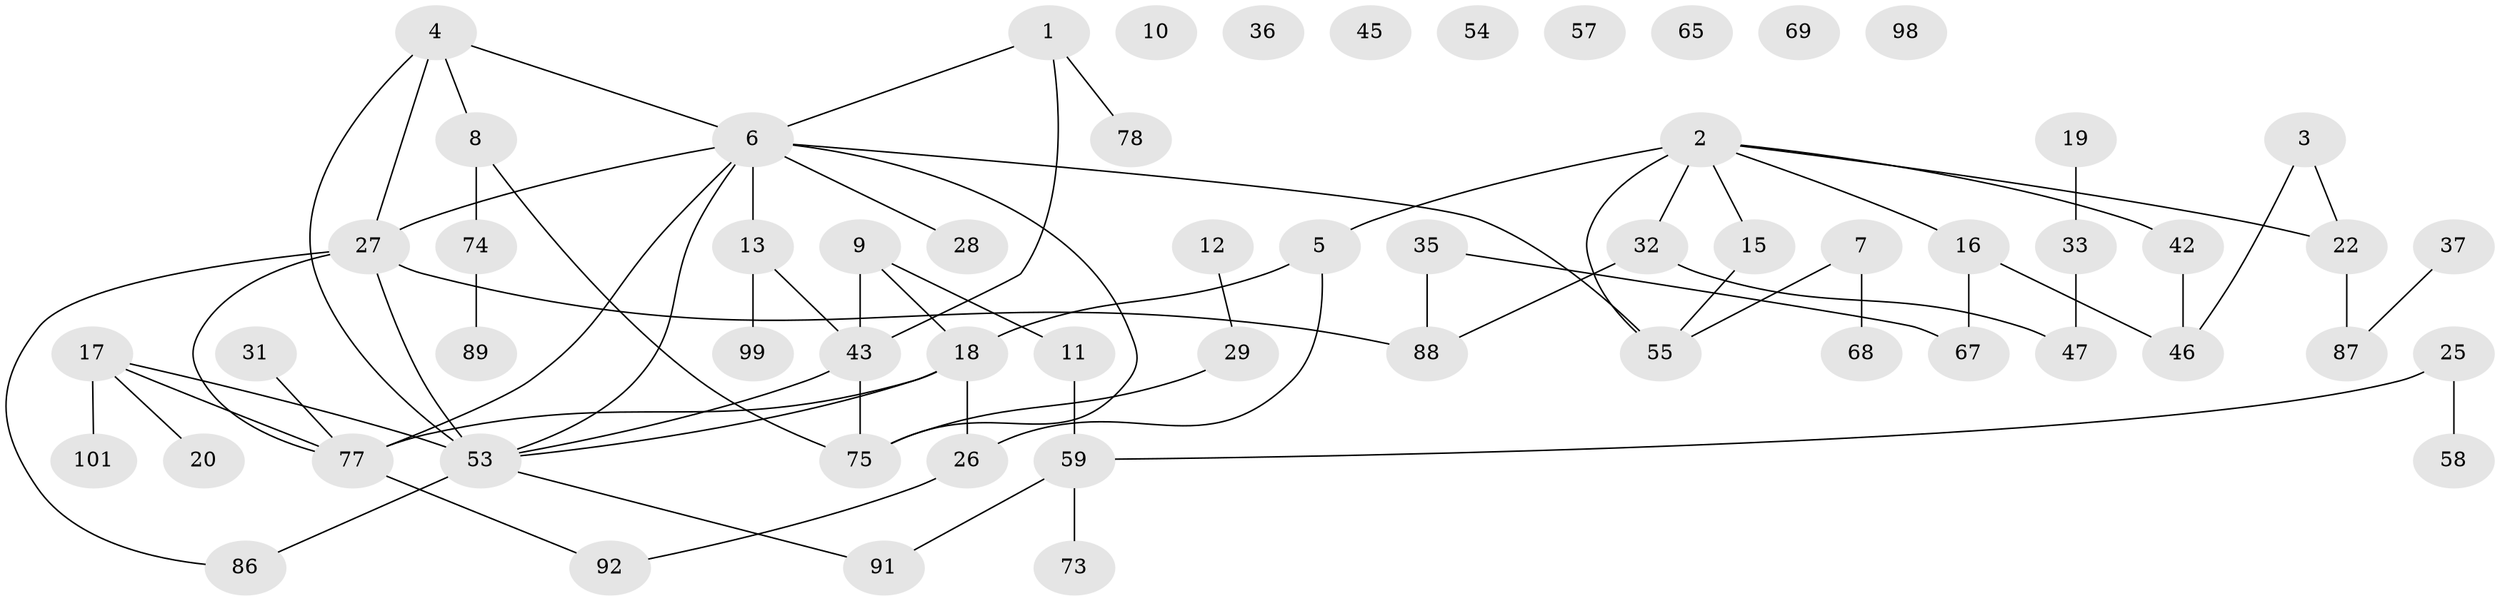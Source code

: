 // original degree distribution, {3: 0.2079207920792079, 5: 0.0594059405940594, 1: 0.26732673267326734, 4: 0.09900990099009901, 6: 0.019801980198019802, 2: 0.27722772277227725, 0: 0.06930693069306931}
// Generated by graph-tools (version 1.1) at 2025/16/03/04/25 18:16:33]
// undirected, 60 vertices, 72 edges
graph export_dot {
graph [start="1"]
  node [color=gray90,style=filled];
  1 [super="+38"];
  2 [super="+39+62+64"];
  3 [super="+23"];
  4 [super="+60"];
  5;
  6 [super="+14+66+34"];
  7;
  8 [super="+41"];
  9 [super="+71"];
  10;
  11 [super="+61+24"];
  12;
  13;
  15;
  16;
  17 [super="+51+72"];
  18 [super="+84+21"];
  19 [super="+44"];
  20 [super="+52"];
  22 [super="+30"];
  25;
  26;
  27 [super="+50+56+90"];
  28;
  29 [super="+40"];
  31;
  32;
  33;
  35;
  36;
  37;
  42 [super="+48"];
  43;
  45;
  46;
  47;
  53 [super="+79"];
  54;
  55 [super="+83"];
  57;
  58;
  59 [super="+82"];
  65;
  67;
  68;
  69;
  73;
  74;
  75 [super="+94"];
  77 [super="+96+85"];
  78;
  86;
  87;
  88;
  89;
  91;
  92;
  98 [super="+100"];
  99;
  101;
  1 -- 43;
  1 -- 78;
  1 -- 6;
  2 -- 32;
  2 -- 42;
  2 -- 5 [weight=2];
  2 -- 16;
  2 -- 22;
  2 -- 55;
  2 -- 15;
  3 -- 46;
  3 -- 22;
  4 -- 53;
  4 -- 8;
  4 -- 6;
  4 -- 27;
  5 -- 26;
  5 -- 18;
  6 -- 13;
  6 -- 75;
  6 -- 53;
  6 -- 28;
  6 -- 77;
  6 -- 55;
  6 -- 27;
  7 -- 68;
  7 -- 55;
  8 -- 74;
  8 -- 75;
  9 -- 18;
  9 -- 11;
  9 -- 43;
  11 -- 59;
  12 -- 29;
  13 -- 43;
  13 -- 99;
  15 -- 55;
  16 -- 46;
  16 -- 67;
  17 -- 101;
  17 -- 77;
  17 -- 53;
  17 -- 20;
  18 -- 26;
  18 -- 77;
  18 -- 53;
  19 -- 33;
  22 -- 87;
  25 -- 58;
  25 -- 59;
  26 -- 92;
  27 -- 86;
  27 -- 88;
  27 -- 77;
  27 -- 53;
  29 -- 75;
  31 -- 77;
  32 -- 47;
  32 -- 88;
  33 -- 47;
  35 -- 67;
  35 -- 88;
  37 -- 87;
  42 -- 46;
  43 -- 53;
  43 -- 75;
  53 -- 86;
  53 -- 91;
  59 -- 73;
  59 -- 91;
  74 -- 89;
  77 -- 92;
}
